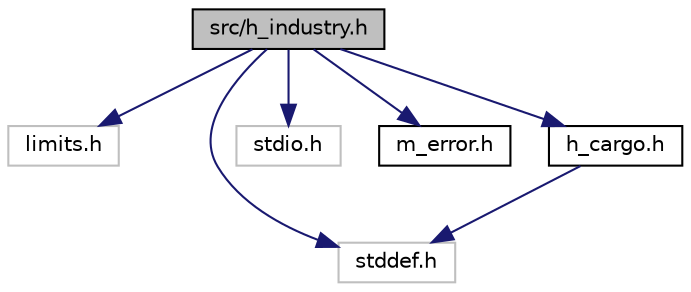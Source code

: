 digraph "src/h_industry.h"
{
 // LATEX_PDF_SIZE
  edge [fontname="Helvetica",fontsize="10",labelfontname="Helvetica",labelfontsize="10"];
  node [fontname="Helvetica",fontsize="10",shape=record];
  Node1 [label="src/h_industry.h",height=0.2,width=0.4,color="black", fillcolor="grey75", style="filled", fontcolor="black",tooltip="Industries."];
  Node1 -> Node2 [color="midnightblue",fontsize="10",style="solid",fontname="Helvetica"];
  Node2 [label="limits.h",height=0.2,width=0.4,color="grey75", fillcolor="white", style="filled",tooltip=" "];
  Node1 -> Node3 [color="midnightblue",fontsize="10",style="solid",fontname="Helvetica"];
  Node3 [label="stddef.h",height=0.2,width=0.4,color="grey75", fillcolor="white", style="filled",tooltip=" "];
  Node1 -> Node4 [color="midnightblue",fontsize="10",style="solid",fontname="Helvetica"];
  Node4 [label="stdio.h",height=0.2,width=0.4,color="grey75", fillcolor="white", style="filled",tooltip=" "];
  Node1 -> Node5 [color="midnightblue",fontsize="10",style="solid",fontname="Helvetica"];
  Node5 [label="m_error.h",height=0.2,width=0.4,color="black", fillcolor="white", style="filled",URL="$m__error_8h.html",tooltip="Error handling and signal propagation."];
  Node1 -> Node6 [color="midnightblue",fontsize="10",style="solid",fontname="Helvetica"];
  Node6 [label="h_cargo.h",height=0.2,width=0.4,color="black", fillcolor="white", style="filled",URL="$h__cargo_8h.html",tooltip="Cargo."];
  Node6 -> Node3 [color="midnightblue",fontsize="10",style="solid",fontname="Helvetica"];
}
